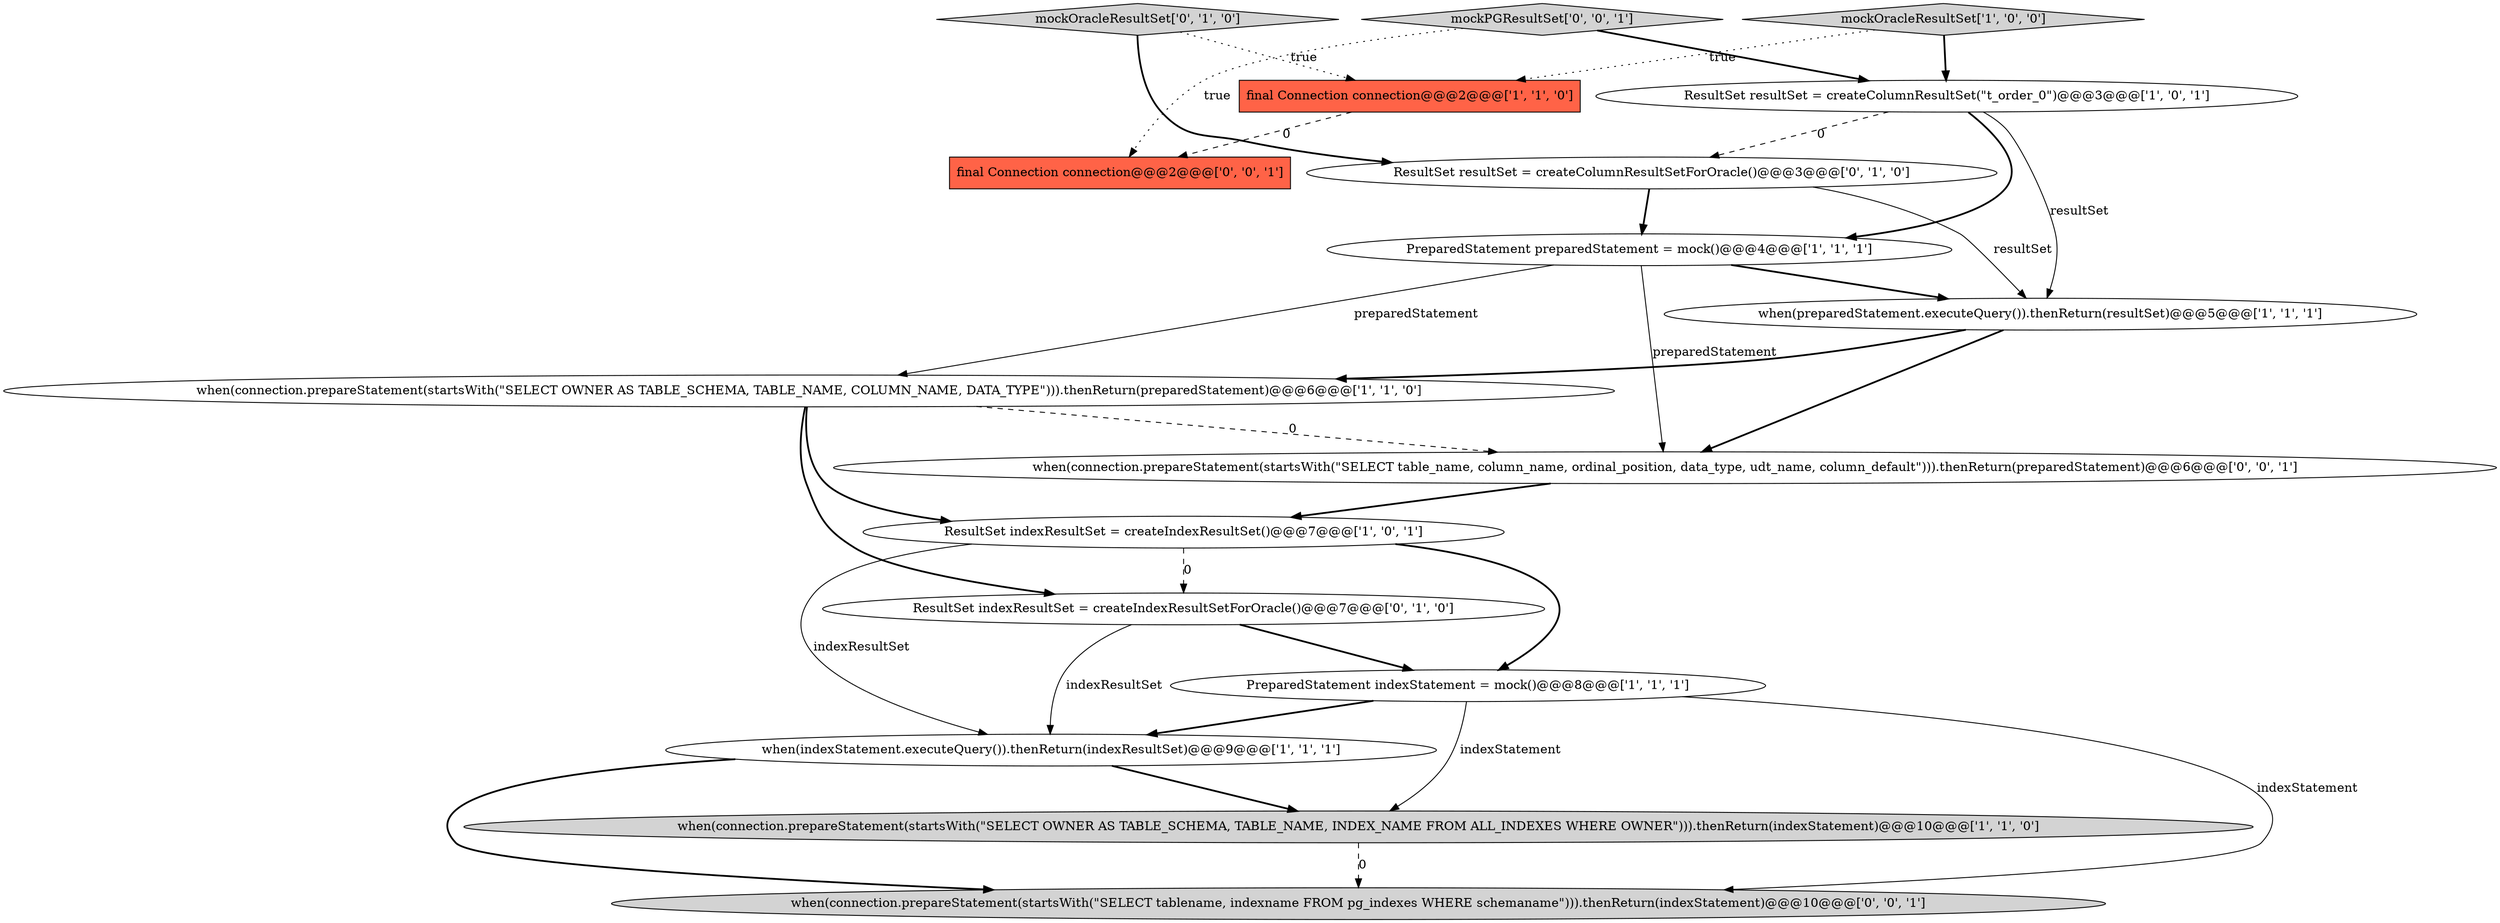 digraph {
10 [style = filled, label = "ResultSet indexResultSet = createIndexResultSetForOracle()@@@7@@@['0', '1', '0']", fillcolor = white, shape = ellipse image = "AAA1AAABBB2BBB"];
4 [style = filled, label = "when(connection.prepareStatement(startsWith(\"SELECT OWNER AS TABLE_SCHEMA, TABLE_NAME, INDEX_NAME FROM ALL_INDEXES WHERE OWNER\"))).thenReturn(indexStatement)@@@10@@@['1', '1', '0']", fillcolor = lightgray, shape = ellipse image = "AAA0AAABBB1BBB"];
8 [style = filled, label = "when(indexStatement.executeQuery()).thenReturn(indexResultSet)@@@9@@@['1', '1', '1']", fillcolor = white, shape = ellipse image = "AAA0AAABBB1BBB"];
12 [style = filled, label = "mockOracleResultSet['0', '1', '0']", fillcolor = lightgray, shape = diamond image = "AAA0AAABBB2BBB"];
6 [style = filled, label = "ResultSet resultSet = createColumnResultSet(\"t_order_0\")@@@3@@@['1', '0', '1']", fillcolor = white, shape = ellipse image = "AAA0AAABBB1BBB"];
1 [style = filled, label = "when(connection.prepareStatement(startsWith(\"SELECT OWNER AS TABLE_SCHEMA, TABLE_NAME, COLUMN_NAME, DATA_TYPE\"))).thenReturn(preparedStatement)@@@6@@@['1', '1', '0']", fillcolor = white, shape = ellipse image = "AAA0AAABBB1BBB"];
2 [style = filled, label = "PreparedStatement indexStatement = mock()@@@8@@@['1', '1', '1']", fillcolor = white, shape = ellipse image = "AAA0AAABBB1BBB"];
0 [style = filled, label = "when(preparedStatement.executeQuery()).thenReturn(resultSet)@@@5@@@['1', '1', '1']", fillcolor = white, shape = ellipse image = "AAA0AAABBB1BBB"];
3 [style = filled, label = "ResultSet indexResultSet = createIndexResultSet()@@@7@@@['1', '0', '1']", fillcolor = white, shape = ellipse image = "AAA0AAABBB1BBB"];
15 [style = filled, label = "mockPGResultSet['0', '0', '1']", fillcolor = lightgray, shape = diamond image = "AAA0AAABBB3BBB"];
11 [style = filled, label = "ResultSet resultSet = createColumnResultSetForOracle()@@@3@@@['0', '1', '0']", fillcolor = white, shape = ellipse image = "AAA1AAABBB2BBB"];
9 [style = filled, label = "final Connection connection@@@2@@@['1', '1', '0']", fillcolor = tomato, shape = box image = "AAA0AAABBB1BBB"];
16 [style = filled, label = "when(connection.prepareStatement(startsWith(\"SELECT tablename, indexname FROM pg_indexes WHERE schemaname\"))).thenReturn(indexStatement)@@@10@@@['0', '0', '1']", fillcolor = lightgray, shape = ellipse image = "AAA0AAABBB3BBB"];
14 [style = filled, label = "when(connection.prepareStatement(startsWith(\"SELECT table_name, column_name, ordinal_position, data_type, udt_name, column_default\"))).thenReturn(preparedStatement)@@@6@@@['0', '0', '1']", fillcolor = white, shape = ellipse image = "AAA0AAABBB3BBB"];
5 [style = filled, label = "mockOracleResultSet['1', '0', '0']", fillcolor = lightgray, shape = diamond image = "AAA0AAABBB1BBB"];
7 [style = filled, label = "PreparedStatement preparedStatement = mock()@@@4@@@['1', '1', '1']", fillcolor = white, shape = ellipse image = "AAA0AAABBB1BBB"];
13 [style = filled, label = "final Connection connection@@@2@@@['0', '0', '1']", fillcolor = tomato, shape = box image = "AAA0AAABBB3BBB"];
8->16 [style = bold, label=""];
10->2 [style = bold, label=""];
1->10 [style = bold, label=""];
14->3 [style = bold, label=""];
15->13 [style = dotted, label="true"];
8->4 [style = bold, label=""];
7->1 [style = solid, label="preparedStatement"];
3->2 [style = bold, label=""];
5->9 [style = dotted, label="true"];
3->10 [style = dashed, label="0"];
2->4 [style = solid, label="indexStatement"];
10->8 [style = solid, label="indexResultSet"];
11->0 [style = solid, label="resultSet"];
1->14 [style = dashed, label="0"];
4->16 [style = dashed, label="0"];
2->16 [style = solid, label="indexStatement"];
0->1 [style = bold, label=""];
15->6 [style = bold, label=""];
2->8 [style = bold, label=""];
7->14 [style = solid, label="preparedStatement"];
11->7 [style = bold, label=""];
9->13 [style = dashed, label="0"];
3->8 [style = solid, label="indexResultSet"];
6->0 [style = solid, label="resultSet"];
1->3 [style = bold, label=""];
12->9 [style = dotted, label="true"];
7->0 [style = bold, label=""];
12->11 [style = bold, label=""];
6->11 [style = dashed, label="0"];
6->7 [style = bold, label=""];
0->14 [style = bold, label=""];
5->6 [style = bold, label=""];
}
